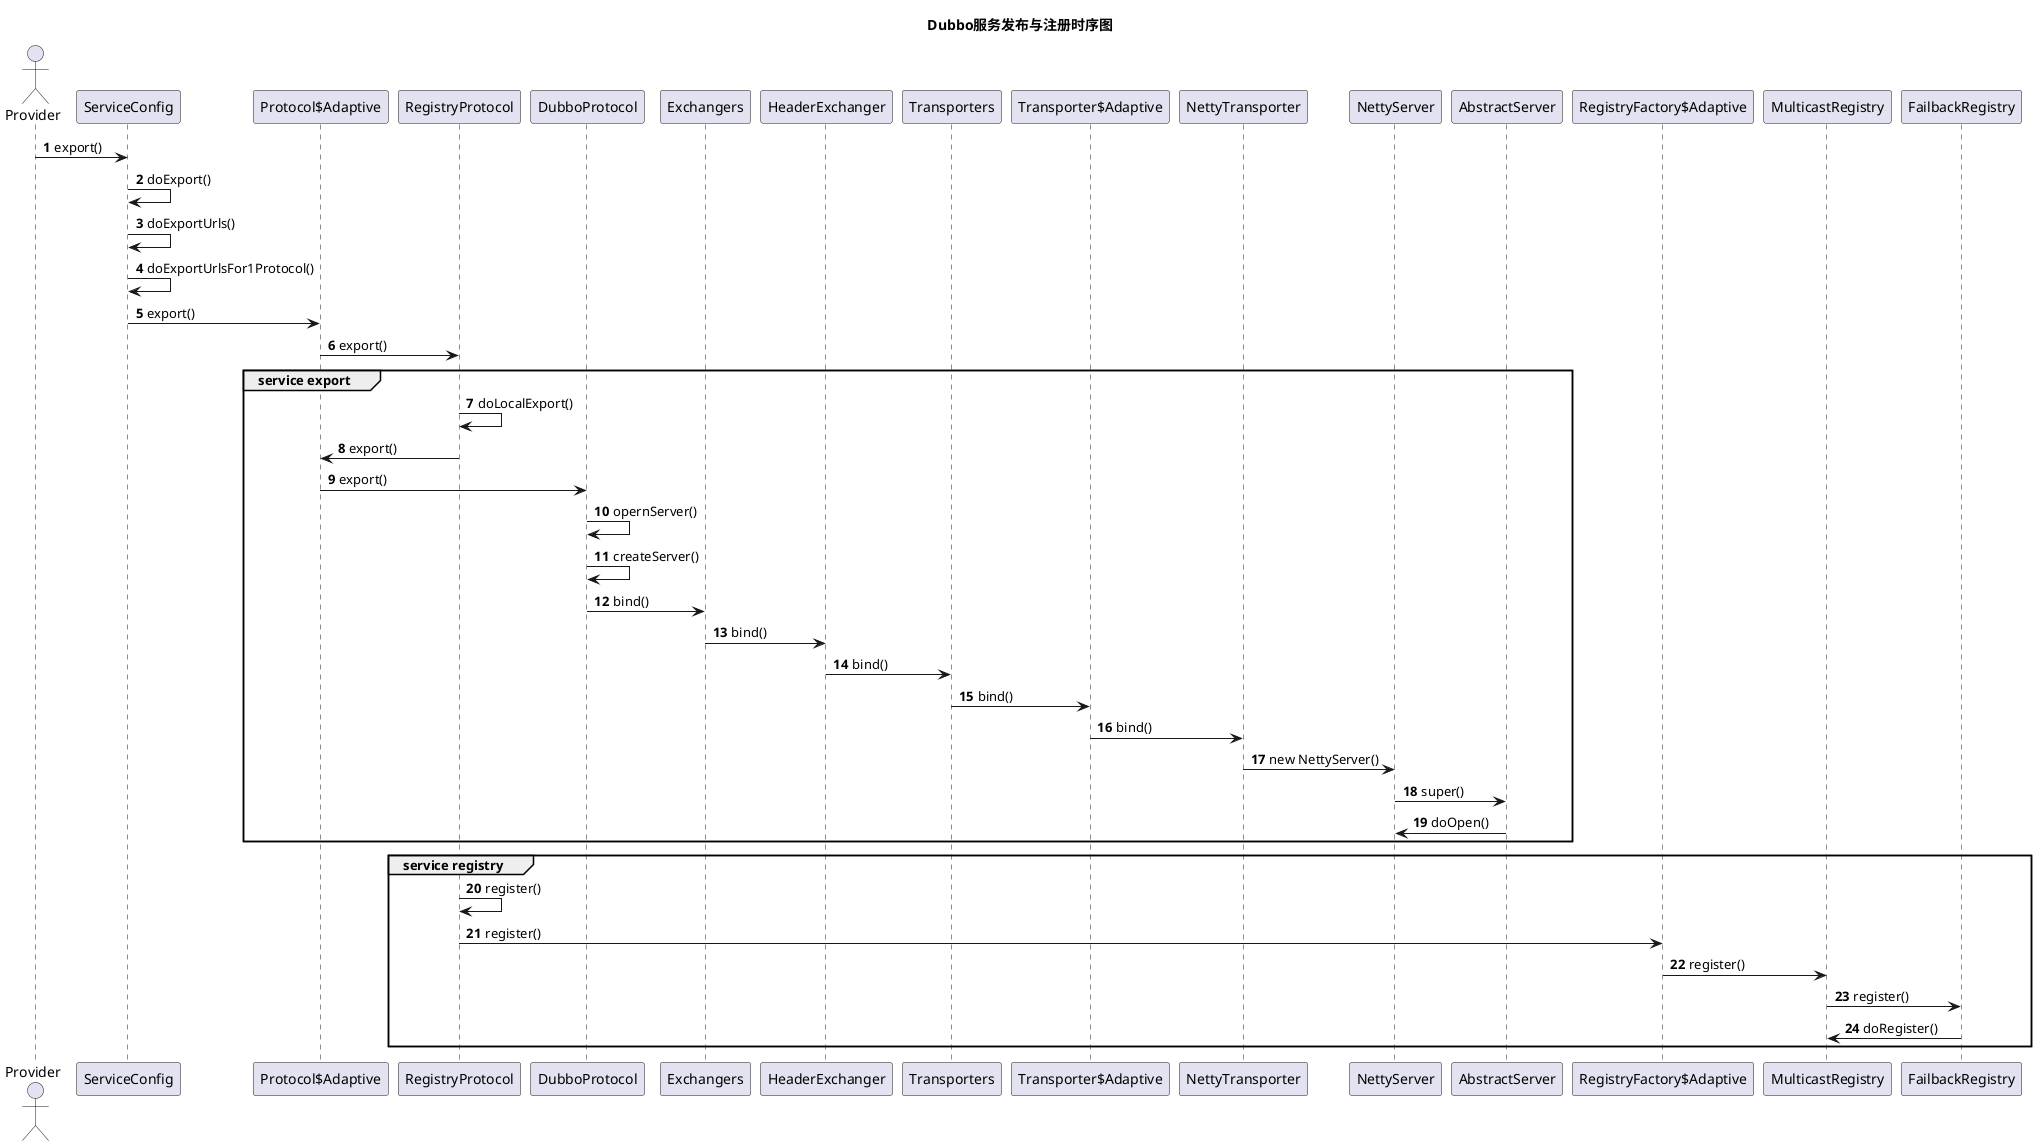 @startuml
title Dubbo服务发布与注册时序图
autonumber
actor Provider
Provider -> ServiceConfig: export()
ServiceConfig -> ServiceConfig: doExport()
ServiceConfig -> ServiceConfig: doExportUrls()
ServiceConfig -> ServiceConfig: doExportUrlsFor1Protocol()

ServiceConfig -> "Protocol$Adaptive": export()
"Protocol$Adaptive" -> RegistryProtocol: export()

group service export
    ' export service
    RegistryProtocol -> RegistryProtocol: doLocalExport()
    RegistryProtocol -> "Protocol$Adaptive": export()
    "Protocol$Adaptive" -> DubboProtocol: export()
    DubboProtocol -> DubboProtocol: opernServer()
    DubboProtocol -> DubboProtocol: createServer()
    DubboProtocol -> Exchangers: bind()
    Exchangers -> HeaderExchanger: bind()
    HeaderExchanger -> Transporters: bind()
    Transporters -> "Transporter$Adaptive": bind()
    "Transporter$Adaptive" -> NettyTransporter: bind()
    NettyTransporter -> NettyServer: new NettyServer()
    NettyServer -> AbstractServer: super()
    AbstractServer -> NettyServer: doOpen()
end 

group service registry
    RegistryProtocol -> RegistryProtocol: register()
    RegistryProtocol -> "RegistryFactory$Adaptive": register()
    "RegistryFactory$Adaptive" -> MulticastRegistry: register()
    MulticastRegistry -> FailbackRegistry: register()
    FailbackRegistry -> MulticastRegistry: doRegister()
end

@enduml